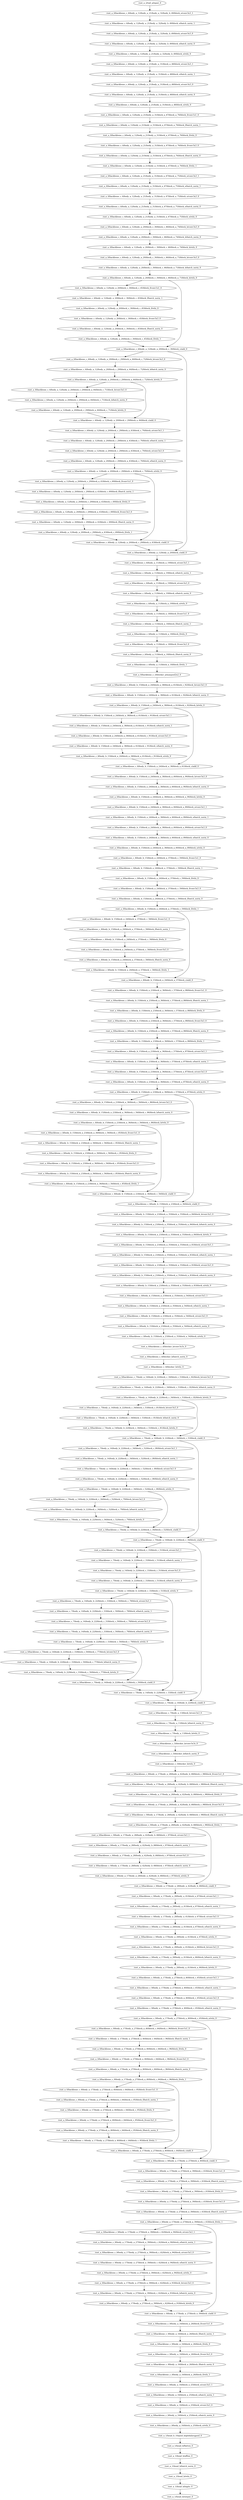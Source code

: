 digraph root_a {
	"root_a_2/tail_a/input_0"
	"root_a_0/backbone_c_6/body_a_12/body_a_21/body_a_32/body_b_49/block_e/conv3x3_1"
	"root_a_0/backbone_c_6/body_a_12/body_a_21/body_a_32/body_b_49/block_e/batch_norm_1"
	"root_a_0/backbone_c_6/body_a_12/body_a_21/body_a_32/body_b_49/block_e/conv3x3_0"
	"root_a_0/backbone_c_6/body_a_12/body_a_21/body_a_32/body_b_49/block_e/batch_norm_0"
	"root_a_0/backbone_c_6/body_a_12/body_a_21/body_a_32/body_b_49/block_e/relu_0"
	"root_a_0/backbone_c_6/body_a_12/body_a_21/body_a_31/block_a_48/block_e/conv3x3_1"
	"root_a_0/backbone_c_6/body_a_12/body_a_21/body_a_31/block_a_48/block_e/batch_norm_1"
	"root_a_0/backbone_c_6/body_a_12/body_a_21/body_a_31/block_a_48/block_e/conv3x3_0"
	"root_a_0/backbone_c_6/body_a_12/body_a_21/body_a_31/block_a_48/block_e/batch_norm_0"
	"root_a_0/backbone_c_6/body_a_12/body_a_21/body_a_31/block_a_48/block_e/relu_0"
	"root_a_0/backbone_c_6/body_a_12/body_a_21/body_a_31/block_a_47/block_a_76/block_f/conv1x1_0"
	"root_a_0/backbone_c_6/body_a_12/body_a_21/body_a_31/block_a_47/block_a_76/block_f/batch_norm_1"
	"root_a_0/backbone_c_6/body_a_12/body_a_21/body_a_31/block_a_47/block_a_76/block_f/relu_0"
	"root_a_0/backbone_c_6/body_a_12/body_a_21/body_a_31/block_a_47/block_a_76/block_f/conv3x3_0"
	"root_a_0/backbone_c_6/body_a_12/body_a_21/body_a_31/block_a_47/block_a_76/block_f/batch_norm_0"
	"root_a_0/backbone_c_6/body_a_12/body_a_21/body_a_31/block_a_47/block_a_76/block_f/relu_1"
	"root_a_0/backbone_c_6/body_a_12/body_a_21/body_a_31/block_a_47/block_a_75/block_e/conv3x3_1"
	"root_a_0/backbone_c_6/body_a_12/body_a_21/body_a_31/block_a_47/block_a_75/block_e/batch_norm_1"
	"root_a_0/backbone_c_6/body_a_12/body_a_21/body_a_31/block_a_47/block_a_75/block_e/conv3x3_0"
	"root_a_0/backbone_c_6/body_a_12/body_a_21/body_a_31/block_a_47/block_a_75/block_e/batch_norm_0"
	"root_a_0/backbone_c_6/body_a_12/body_a_21/body_a_31/block_a_47/block_a_75/block_e/relu_0"
	"root_a_0/backbone_c_6/body_a_12/body_a_20/block_c_30/block_c_46/block_a_74/block_b/conv3x3_0"
	"root_a_0/backbone_c_6/body_a_12/body_a_20/block_c_30/block_c_46/block_a_74/block_b/batch_norm_0"
	"root_a_0/backbone_c_6/body_a_12/body_a_20/block_c_30/block_c_46/block_a_74/block_b/relu_0"
	"root_a_0/backbone_c_6/body_a_12/body_a_20/block_c_30/block_c_46/block_a_73/block_b/conv3x3_0"
	"root_a_0/backbone_c_6/body_a_12/body_a_20/block_c_30/block_c_46/block_a_73/block_b/batch_norm_0"
	"root_a_0/backbone_c_6/body_a_12/body_a_20/block_c_30/block_c_46/block_a_73/block_b/relu_0"
	"root_a_0/backbone_c_6/body_a_12/body_a_20/block_c_30/block_c_45/block_f/conv1x1_0"
	"root_a_0/backbone_c_6/body_a_12/body_a_20/block_c_30/block_c_45/block_f/batch_norm_1"
	"root_a_0/backbone_c_6/body_a_12/body_a_20/block_c_30/block_c_45/block_f/relu_0"
	"root_a_0/backbone_c_6/body_a_12/body_a_20/block_c_30/block_c_45/block_f/conv3x3_0"
	"root_a_0/backbone_c_6/body_a_12/body_a_20/block_c_30/block_c_45/block_f/batch_norm_0"
	"root_a_0/backbone_c_6/body_a_12/body_a_20/block_c_30/block_c_45/block_f/relu_1"
	"root_a_0/backbone_c_6/body_a_12/body_a_20/block_c_30/block_c/add_0"
	"root_a_0/backbone_c_6/body_a_12/body_a_20/block_c_29/block_a_44/block_c_72/block_b/conv3x3_0"
	"root_a_0/backbone_c_6/body_a_12/body_a_20/block_c_29/block_a_44/block_c_72/block_b/batch_norm_0"
	"root_a_0/backbone_c_6/body_a_12/body_a_20/block_c_29/block_a_44/block_c_72/block_b/relu_0"
	"root_a_0/backbone_c_6/body_a_12/body_a_20/block_c_29/block_a_44/block_c_71/block_b/conv3x3_0"
	"root_a_0/backbone_c_6/body_a_12/body_a_20/block_c_29/block_a_44/block_c_71/block_b/batch_norm_0"
	"root_a_0/backbone_c_6/body_a_12/body_a_20/block_c_29/block_a_44/block_c_71/block_b/relu_0"
	"root_a_0/backbone_c_6/body_a_12/body_a_20/block_c_29/block_a_44/block_c/add_0"
	"root_a_0/backbone_c_6/body_a_12/body_a_20/block_c_29/block_a_43/block_c_70/block_e/conv3x3_1"
	"root_a_0/backbone_c_6/body_a_12/body_a_20/block_c_29/block_a_43/block_c_70/block_e/batch_norm_1"
	"root_a_0/backbone_c_6/body_a_12/body_a_20/block_c_29/block_a_43/block_c_70/block_e/conv3x3_0"
	"root_a_0/backbone_c_6/body_a_12/body_a_20/block_c_29/block_a_43/block_c_70/block_e/batch_norm_0"
	"root_a_0/backbone_c_6/body_a_12/body_a_20/block_c_29/block_a_43/block_c_70/block_e/relu_0"
	"root_a_0/backbone_c_6/body_a_12/body_a_20/block_c_29/block_a_43/block_c_69/block_f/conv1x1_0"
	"root_a_0/backbone_c_6/body_a_12/body_a_20/block_c_29/block_a_43/block_c_69/block_f/batch_norm_1"
	"root_a_0/backbone_c_6/body_a_12/body_a_20/block_c_29/block_a_43/block_c_69/block_f/relu_0"
	"root_a_0/backbone_c_6/body_a_12/body_a_20/block_c_29/block_a_43/block_c_69/block_f/conv3x3_0"
	"root_a_0/backbone_c_6/body_a_12/body_a_20/block_c_29/block_a_43/block_c_69/block_f/batch_norm_0"
	"root_a_0/backbone_c_6/body_a_12/body_a_20/block_c_29/block_a_43/block_c_69/block_f/relu_1"
	"root_a_0/backbone_c_6/body_a_12/body_a_20/block_c_29/block_a_43/block_c/add_0"
	"root_a_0/backbone_c_6/body_a_12/body_a_20/block_c/add_0"
	"root_a_0/backbone_c_6/body_a_11/block_a_19/block_e/conv3x3_1"
	"root_a_0/backbone_c_6/body_a_11/block_a_19/block_e/batch_norm_1"
	"root_a_0/backbone_c_6/body_a_11/block_a_19/block_e/conv3x3_0"
	"root_a_0/backbone_c_6/body_a_11/block_a_19/block_e/batch_norm_0"
	"root_a_0/backbone_c_6/body_a_11/block_a_19/block_e/relu_0"
	"root_a_0/backbone_c_6/body_a_11/block_a_18/block_f/conv1x1_0"
	"root_a_0/backbone_c_6/body_a_11/block_a_18/block_f/batch_norm_1"
	"root_a_0/backbone_c_6/body_a_11/block_a_18/block_f/relu_0"
	"root_a_0/backbone_c_6/body_a_11/block_a_18/block_f/conv3x3_0"
	"root_a_0/backbone_c_6/body_a_11/block_a_18/block_f/batch_norm_0"
	"root_a_0/backbone_c_6/body_a_11/block_a_18/block_f/relu_1"
	"root_a_0/backbone_c_3/blocksr_a/maxpool2x2_0"
	"root_a_0/backbone_c_8/body_b_15/block_a_24/block_a_38/block_a_61/block_c_92/block_b/conv3x3_0"
	"root_a_0/backbone_c_8/body_b_15/block_a_24/block_a_38/block_a_61/block_c_92/block_b/batch_norm_0"
	"root_a_0/backbone_c_8/body_b_15/block_a_24/block_a_38/block_a_61/block_c_92/block_b/relu_0"
	"root_a_0/backbone_c_8/body_b_15/block_a_24/block_a_38/block_a_61/block_c_91/block_e/conv3x3_1"
	"root_a_0/backbone_c_8/body_b_15/block_a_24/block_a_38/block_a_61/block_c_91/block_e/batch_norm_1"
	"root_a_0/backbone_c_8/body_b_15/block_a_24/block_a_38/block_a_61/block_c_91/block_e/conv3x3_0"
	"root_a_0/backbone_c_8/body_b_15/block_a_24/block_a_38/block_a_61/block_c_91/block_e/batch_norm_0"
	"root_a_0/backbone_c_8/body_b_15/block_a_24/block_a_38/block_a_61/block_c_91/block_e/relu_0"
	"root_a_0/backbone_c_8/body_b_15/block_a_24/block_a_38/block_a_61/block_c/add_0"
	"root_a_0/backbone_c_8/body_b_15/block_a_24/block_a_38/block_a_60/block_a_90/block_b/conv3x3_0"
	"root_a_0/backbone_c_8/body_b_15/block_a_24/block_a_38/block_a_60/block_a_90/block_b/batch_norm_0"
	"root_a_0/backbone_c_8/body_b_15/block_a_24/block_a_38/block_a_60/block_a_90/block_b/relu_0"
	"root_a_0/backbone_c_8/body_b_15/block_a_24/block_a_38/block_a_60/block_a_89/block_e/conv3x3_1"
	"root_a_0/backbone_c_8/body_b_15/block_a_24/block_a_38/block_a_60/block_a_89/block_e/batch_norm_1"
	"root_a_0/backbone_c_8/body_b_15/block_a_24/block_a_38/block_a_60/block_a_89/block_e/conv3x3_0"
	"root_a_0/backbone_c_8/body_b_15/block_a_24/block_a_38/block_a_60/block_a_89/block_e/batch_norm_0"
	"root_a_0/backbone_c_8/body_b_15/block_a_24/block_a_38/block_a_60/block_a_89/block_e/relu_0"
	"root_a_0/backbone_c_8/body_b_15/block_a_24/block_a_37/block_c_59/block_f/conv1x1_0"
	"root_a_0/backbone_c_8/body_b_15/block_a_24/block_a_37/block_c_59/block_f/batch_norm_1"
	"root_a_0/backbone_c_8/body_b_15/block_a_24/block_a_37/block_c_59/block_f/relu_0"
	"root_a_0/backbone_c_8/body_b_15/block_a_24/block_a_37/block_c_59/block_f/conv3x3_0"
	"root_a_0/backbone_c_8/body_b_15/block_a_24/block_a_37/block_c_59/block_f/batch_norm_0"
	"root_a_0/backbone_c_8/body_b_15/block_a_24/block_a_37/block_c_59/block_f/relu_1"
	"root_a_0/backbone_c_8/body_b_15/block_a_24/block_a_37/block_c_58/block_f/conv1x1_0"
	"root_a_0/backbone_c_8/body_b_15/block_a_24/block_a_37/block_c_58/block_f/batch_norm_1"
	"root_a_0/backbone_c_8/body_b_15/block_a_24/block_a_37/block_c_58/block_f/relu_0"
	"root_a_0/backbone_c_8/body_b_15/block_a_24/block_a_37/block_c_58/block_f/conv3x3_0"
	"root_a_0/backbone_c_8/body_b_15/block_a_24/block_a_37/block_c_58/block_f/batch_norm_0"
	"root_a_0/backbone_c_8/body_b_15/block_a_24/block_a_37/block_c_58/block_f/relu_1"
	"root_a_0/backbone_c_8/body_b_15/block_a_24/block_a_37/block_c/add_0"
	"root_a_0/backbone_c_8/body_b_15/block_a_23/block_a_36/block_c_57/block_a_88/block_f/conv1x1_0"
	"root_a_0/backbone_c_8/body_b_15/block_a_23/block_a_36/block_c_57/block_a_88/block_f/batch_norm_1"
	"root_a_0/backbone_c_8/body_b_15/block_a_23/block_a_36/block_c_57/block_a_88/block_f/relu_0"
	"root_a_0/backbone_c_8/body_b_15/block_a_23/block_a_36/block_c_57/block_a_88/block_f/conv3x3_0"
	"root_a_0/backbone_c_8/body_b_15/block_a_23/block_a_36/block_c_57/block_a_88/block_f/batch_norm_0"
	"root_a_0/backbone_c_8/body_b_15/block_a_23/block_a_36/block_c_57/block_a_88/block_f/relu_1"
	"root_a_0/backbone_c_8/body_b_15/block_a_23/block_a_36/block_c_57/block_a_87/block_e/conv3x3_1"
	"root_a_0/backbone_c_8/body_b_15/block_a_23/block_a_36/block_c_57/block_a_87/block_e/batch_norm_1"
	"root_a_0/backbone_c_8/body_b_15/block_a_23/block_a_36/block_c_57/block_a_87/block_e/conv3x3_0"
	"root_a_0/backbone_c_8/body_b_15/block_a_23/block_a_36/block_c_57/block_a_87/block_e/batch_norm_0"
	"root_a_0/backbone_c_8/body_b_15/block_a_23/block_a_36/block_c_57/block_a_87/block_e/relu_0"
	"root_a_0/backbone_c_8/body_b_15/block_a_23/block_a_36/block_c_56/block_c_86/block_b/conv3x3_0"
	"root_a_0/backbone_c_8/body_b_15/block_a_23/block_a_36/block_c_56/block_c_86/block_b/batch_norm_0"
	"root_a_0/backbone_c_8/body_b_15/block_a_23/block_a_36/block_c_56/block_c_86/block_b/relu_0"
	"root_a_0/backbone_c_8/body_b_15/block_a_23/block_a_36/block_c_56/block_c_85/block_f/conv1x1_0"
	"root_a_0/backbone_c_8/body_b_15/block_a_23/block_a_36/block_c_56/block_c_85/block_f/batch_norm_1"
	"root_a_0/backbone_c_8/body_b_15/block_a_23/block_a_36/block_c_56/block_c_85/block_f/relu_0"
	"root_a_0/backbone_c_8/body_b_15/block_a_23/block_a_36/block_c_56/block_c_85/block_f/conv3x3_0"
	"root_a_0/backbone_c_8/body_b_15/block_a_23/block_a_36/block_c_56/block_c_85/block_f/batch_norm_0"
	"root_a_0/backbone_c_8/body_b_15/block_a_23/block_a_36/block_c_56/block_c_85/block_f/relu_1"
	"root_a_0/backbone_c_8/body_b_15/block_a_23/block_a_36/block_c_56/block_c/add_0"
	"root_a_0/backbone_c_8/body_b_15/block_a_23/block_a_36/block_c/add_0"
	"root_a_0/backbone_c_8/body_b_15/block_a_23/block_a_35/block_a_55/block_a_84/block_b/conv3x3_0"
	"root_a_0/backbone_c_8/body_b_15/block_a_23/block_a_35/block_a_55/block_a_84/block_b/batch_norm_0"
	"root_a_0/backbone_c_8/body_b_15/block_a_23/block_a_35/block_a_55/block_a_84/block_b/relu_0"
	"root_a_0/backbone_c_8/body_b_15/block_a_23/block_a_35/block_a_55/block_a_83/block_e/conv3x3_1"
	"root_a_0/backbone_c_8/body_b_15/block_a_23/block_a_35/block_a_55/block_a_83/block_e/batch_norm_1"
	"root_a_0/backbone_c_8/body_b_15/block_a_23/block_a_35/block_a_55/block_a_83/block_e/conv3x3_0"
	"root_a_0/backbone_c_8/body_b_15/block_a_23/block_a_35/block_a_55/block_a_83/block_e/batch_norm_0"
	"root_a_0/backbone_c_8/body_b_15/block_a_23/block_a_35/block_a_55/block_a_83/block_e/relu_0"
	"root_a_0/backbone_c_8/body_b_15/block_a_23/block_a_35/block_a_54/block_e/conv3x3_1"
	"root_a_0/backbone_c_8/body_b_15/block_a_23/block_a_35/block_a_54/block_e/batch_norm_1"
	"root_a_0/backbone_c_8/body_b_15/block_a_23/block_a_35/block_a_54/block_e/conv3x3_0"
	"root_a_0/backbone_c_8/body_b_15/block_a_23/block_a_35/block_a_54/block_e/batch_norm_0"
	"root_a_0/backbone_c_8/body_b_15/block_a_23/block_a_35/block_a_54/block_e/relu_0"
	"root_a_0/backbone_c_4/blocksr_b/conv3x3s_0"
	"root_a_0/backbone_c_4/blocksr_b/batch_norm_0"
	"root_a_0/backbone_c_4/blocksr_b/relu_0"
	"root_a_0/backbone_c_7/body_a_14/body_b_22/block_c_34/block_c_53/block_c_82/block_b/conv3x3_0"
	"root_a_0/backbone_c_7/body_a_14/body_b_22/block_c_34/block_c_53/block_c_82/block_b/batch_norm_0"
	"root_a_0/backbone_c_7/body_a_14/body_b_22/block_c_34/block_c_53/block_c_82/block_b/relu_0"
	"root_a_0/backbone_c_7/body_a_14/body_b_22/block_c_34/block_c_53/block_c_81/block_b/conv3x3_0"
	"root_a_0/backbone_c_7/body_a_14/body_b_22/block_c_34/block_c_53/block_c_81/block_b/batch_norm_0"
	"root_a_0/backbone_c_7/body_a_14/body_b_22/block_c_34/block_c_53/block_c_81/block_b/relu_0"
	"root_a_0/backbone_c_7/body_a_14/body_b_22/block_c_34/block_c_53/block_c/add_0"
	"root_a_0/backbone_c_7/body_a_14/body_b_22/block_c_34/block_c_52/block_c_80/block_e/conv3x3_1"
	"root_a_0/backbone_c_7/body_a_14/body_b_22/block_c_34/block_c_52/block_c_80/block_e/batch_norm_1"
	"root_a_0/backbone_c_7/body_a_14/body_b_22/block_c_34/block_c_52/block_c_80/block_e/conv3x3_0"
	"root_a_0/backbone_c_7/body_a_14/body_b_22/block_c_34/block_c_52/block_c_80/block_e/batch_norm_0"
	"root_a_0/backbone_c_7/body_a_14/body_b_22/block_c_34/block_c_52/block_c_80/block_e/relu_0"
	"root_a_0/backbone_c_7/body_a_14/body_b_22/block_c_34/block_c_52/block_c_79/block_b/conv3x3_0"
	"root_a_0/backbone_c_7/body_a_14/body_b_22/block_c_34/block_c_52/block_c_79/block_b/batch_norm_0"
	"root_a_0/backbone_c_7/body_a_14/body_b_22/block_c_34/block_c_52/block_c_79/block_b/relu_0"
	"root_a_0/backbone_c_7/body_a_14/body_b_22/block_c_34/block_c_52/block_c/add_0"
	"root_a_0/backbone_c_7/body_a_14/body_b_22/block_c_34/block_c/add_0"
	"root_a_0/backbone_c_7/body_a_14/body_b_22/block_c_33/block_c_51/block_e/conv3x3_1"
	"root_a_0/backbone_c_7/body_a_14/body_b_22/block_c_33/block_c_51/block_e/batch_norm_1"
	"root_a_0/backbone_c_7/body_a_14/body_b_22/block_c_33/block_c_51/block_e/conv3x3_0"
	"root_a_0/backbone_c_7/body_a_14/body_b_22/block_c_33/block_c_51/block_e/batch_norm_0"
	"root_a_0/backbone_c_7/body_a_14/body_b_22/block_c_33/block_c_51/block_e/relu_0"
	"root_a_0/backbone_c_7/body_a_14/body_b_22/block_c_33/block_c_50/block_c_78/block_e/conv3x3_1"
	"root_a_0/backbone_c_7/body_a_14/body_b_22/block_c_33/block_c_50/block_c_78/block_e/batch_norm_1"
	"root_a_0/backbone_c_7/body_a_14/body_b_22/block_c_33/block_c_50/block_c_78/block_e/conv3x3_0"
	"root_a_0/backbone_c_7/body_a_14/body_b_22/block_c_33/block_c_50/block_c_78/block_e/batch_norm_0"
	"root_a_0/backbone_c_7/body_a_14/body_b_22/block_c_33/block_c_50/block_c_78/block_e/relu_0"
	"root_a_0/backbone_c_7/body_a_14/body_b_22/block_c_33/block_c_50/block_c_77/block_b/conv3x3_0"
	"root_a_0/backbone_c_7/body_a_14/body_b_22/block_c_33/block_c_50/block_c_77/block_b/batch_norm_0"
	"root_a_0/backbone_c_7/body_a_14/body_b_22/block_c_33/block_c_50/block_c_77/block_b/relu_0"
	"root_a_0/backbone_c_7/body_a_14/body_b_22/block_c_33/block_c_50/block_c/add_0"
	"root_a_0/backbone_c_7/body_a_14/body_b_22/block_c_33/block_c/add_0"
	"root_a_0/backbone_c_7/body_a_14/body_b_22/block_c/add_0"
	"root_a_0/backbone_c_7/body_a_13/block_b/conv3x3_0"
	"root_a_0/backbone_c_7/body_a_13/block_b/batch_norm_0"
	"root_a_0/backbone_c_7/body_a_13/block_b/relu_0"
	"root_a_0/backbone_c_5/blocksr_b/conv3x3s_0"
	"root_a_0/backbone_c_5/blocksr_b/batch_norm_0"
	"root_a_0/backbone_c_5/blocksr_b/relu_0"
	"root_a_0/backbone_c_9/body_a_17/body_a_28/body_a_42/body_b_68/block_c_98/block_f/conv1x1_0"
	"root_a_0/backbone_c_9/body_a_17/body_a_28/body_a_42/body_b_68/block_c_98/block_f/batch_norm_1"
	"root_a_0/backbone_c_9/body_a_17/body_a_28/body_a_42/body_b_68/block_c_98/block_f/relu_0"
	"root_a_0/backbone_c_9/body_a_17/body_a_28/body_a_42/body_b_68/block_c_98/block_f/conv3x3_0"
	"root_a_0/backbone_c_9/body_a_17/body_a_28/body_a_42/body_b_68/block_c_98/block_f/batch_norm_0"
	"root_a_0/backbone_c_9/body_a_17/body_a_28/body_a_42/body_b_68/block_c_98/block_f/relu_1"
	"root_a_0/backbone_c_9/body_a_17/body_a_28/body_a_42/body_b_68/block_c_97/block_e/conv3x3_1"
	"root_a_0/backbone_c_9/body_a_17/body_a_28/body_a_42/body_b_68/block_c_97/block_e/batch_norm_1"
	"root_a_0/backbone_c_9/body_a_17/body_a_28/body_a_42/body_b_68/block_c_97/block_e/conv3x3_0"
	"root_a_0/backbone_c_9/body_a_17/body_a_28/body_a_42/body_b_68/block_c_97/block_e/batch_norm_0"
	"root_a_0/backbone_c_9/body_a_17/body_a_28/body_a_42/body_b_68/block_c_97/block_e/relu_0"
	"root_a_0/backbone_c_9/body_a_17/body_a_28/body_a_42/body_b_68/block_c/add_0"
	"root_a_0/backbone_c_9/body_a_17/body_a_28/body_a_41/block_a_67/block_e/conv3x3_1"
	"root_a_0/backbone_c_9/body_a_17/body_a_28/body_a_41/block_a_67/block_e/batch_norm_1"
	"root_a_0/backbone_c_9/body_a_17/body_a_28/body_a_41/block_a_67/block_e/conv3x3_0"
	"root_a_0/backbone_c_9/body_a_17/body_a_28/body_a_41/block_a_67/block_e/batch_norm_0"
	"root_a_0/backbone_c_9/body_a_17/body_a_28/body_a_41/block_a_67/block_e/relu_0"
	"root_a_0/backbone_c_9/body_a_17/body_a_28/body_a_41/block_a_66/block_b/conv3x3_0"
	"root_a_0/backbone_c_9/body_a_17/body_a_28/body_a_41/block_a_66/block_b/batch_norm_0"
	"root_a_0/backbone_c_9/body_a_17/body_a_28/body_a_41/block_a_66/block_b/relu_0"
	"root_a_0/backbone_c_9/body_a_17/body_a_27/block_a_40/block_c_65/block_e/conv3x3_1"
	"root_a_0/backbone_c_9/body_a_17/body_a_27/block_a_40/block_c_65/block_e/batch_norm_1"
	"root_a_0/backbone_c_9/body_a_17/body_a_27/block_a_40/block_c_65/block_e/conv3x3_0"
	"root_a_0/backbone_c_9/body_a_17/body_a_27/block_a_40/block_c_65/block_e/batch_norm_0"
	"root_a_0/backbone_c_9/body_a_17/body_a_27/block_a_40/block_c_65/block_e/relu_0"
	"root_a_0/backbone_c_9/body_a_17/body_a_27/block_a_40/block_c_64/block_c_96/block_f/conv1x1_0"
	"root_a_0/backbone_c_9/body_a_17/body_a_27/block_a_40/block_c_64/block_c_96/block_f/batch_norm_1"
	"root_a_0/backbone_c_9/body_a_17/body_a_27/block_a_40/block_c_64/block_c_96/block_f/relu_0"
	"root_a_0/backbone_c_9/body_a_17/body_a_27/block_a_40/block_c_64/block_c_96/block_f/conv3x3_0"
	"root_a_0/backbone_c_9/body_a_17/body_a_27/block_a_40/block_c_64/block_c_96/block_f/batch_norm_0"
	"root_a_0/backbone_c_9/body_a_17/body_a_27/block_a_40/block_c_64/block_c_96/block_f/relu_1"
	"root_a_0/backbone_c_9/body_a_17/body_a_27/block_a_40/block_c_64/block_c_95/block_f/conv1x1_0"
	"root_a_0/backbone_c_9/body_a_17/body_a_27/block_a_40/block_c_64/block_c_95/block_f/batch_norm_1"
	"root_a_0/backbone_c_9/body_a_17/body_a_27/block_a_40/block_c_64/block_c_95/block_f/relu_0"
	"root_a_0/backbone_c_9/body_a_17/body_a_27/block_a_40/block_c_64/block_c_95/block_f/conv3x3_0"
	"root_a_0/backbone_c_9/body_a_17/body_a_27/block_a_40/block_c_64/block_c_95/block_f/batch_norm_0"
	"root_a_0/backbone_c_9/body_a_17/body_a_27/block_a_40/block_c_64/block_c_95/block_f/relu_1"
	"root_a_0/backbone_c_9/body_a_17/body_a_27/block_a_40/block_c_64/block_c/add_0"
	"root_a_0/backbone_c_9/body_a_17/body_a_27/block_a_40/block_c/add_0"
	"root_a_0/backbone_c_9/body_a_17/body_a_27/block_a_39/block_c_63/block_f/conv1x1_0"
	"root_a_0/backbone_c_9/body_a_17/body_a_27/block_a_39/block_c_63/block_f/batch_norm_1"
	"root_a_0/backbone_c_9/body_a_17/body_a_27/block_a_39/block_c_63/block_f/relu_0"
	"root_a_0/backbone_c_9/body_a_17/body_a_27/block_a_39/block_c_63/block_f/conv3x3_0"
	"root_a_0/backbone_c_9/body_a_17/body_a_27/block_a_39/block_c_63/block_f/batch_norm_0"
	"root_a_0/backbone_c_9/body_a_17/body_a_27/block_a_39/block_c_63/block_f/relu_1"
	"root_a_0/backbone_c_9/body_a_17/body_a_27/block_a_39/block_c_62/block_a_94/block_e/conv3x3_1"
	"root_a_0/backbone_c_9/body_a_17/body_a_27/block_a_39/block_c_62/block_a_94/block_e/batch_norm_1"
	"root_a_0/backbone_c_9/body_a_17/body_a_27/block_a_39/block_c_62/block_a_94/block_e/conv3x3_0"
	"root_a_0/backbone_c_9/body_a_17/body_a_27/block_a_39/block_c_62/block_a_94/block_e/batch_norm_0"
	"root_a_0/backbone_c_9/body_a_17/body_a_27/block_a_39/block_c_62/block_a_94/block_e/relu_0"
	"root_a_0/backbone_c_9/body_a_17/body_a_27/block_a_39/block_c_62/block_a_93/block_b/conv3x3_0"
	"root_a_0/backbone_c_9/body_a_17/body_a_27/block_a_39/block_c_62/block_a_93/block_b/batch_norm_0"
	"root_a_0/backbone_c_9/body_a_17/body_a_27/block_a_39/block_c_62/block_a_93/block_b/relu_0"
	"root_a_0/backbone_c_9/body_a_17/body_a_27/block_a_39/block_c/add_0"
	"root_a_0/backbone_c_9/body_a_16/block_a_26/block_f/conv1x1_0"
	"root_a_0/backbone_c_9/body_a_16/block_a_26/block_f/batch_norm_1"
	"root_a_0/backbone_c_9/body_a_16/block_a_26/block_f/relu_0"
	"root_a_0/backbone_c_9/body_a_16/block_a_26/block_f/conv3x3_0"
	"root_a_0/backbone_c_9/body_a_16/block_a_26/block_f/batch_norm_0"
	"root_a_0/backbone_c_9/body_a_16/block_a_26/block_f/relu_1"
	"root_a_0/backbone_c_9/body_a_16/block_a_25/block_e/conv3x3_1"
	"root_a_0/backbone_c_9/body_a_16/block_a_25/block_e/batch_norm_1"
	"root_a_0/backbone_c_9/body_a_16/block_a_25/block_e/conv3x3_0"
	"root_a_0/backbone_c_9/body_a_16/block_a_25/block_e/batch_norm_0"
	"root_a_0/backbone_c_9/body_a_16/block_a_25/block_e/relu_0"
	"root_a_1/head_b_10/pool_b/globalavgpool_0"
	"root_a_1/head_b/flatten_0"
	"root_a_1/head_b/affine_0"
	"root_a_1/head_b/batch_norm_0"
	"root_a_1/head_b/relu_0"
	"root_a_1/head_b/logits_0"
	"root_a_1/head_b/output_0"

	"root_a_2/tail_a/input_0" -> "root_a_0/backbone_c_6/body_a_12/body_a_21/body_a_32/body_b_49/block_e/conv3x3_1"
	"root_a_0/backbone_c_6/body_a_12/body_a_21/body_a_32/body_b_49/block_e/conv3x3_1" -> "root_a_0/backbone_c_6/body_a_12/body_a_21/body_a_32/body_b_49/block_e/batch_norm_1"
	"root_a_0/backbone_c_6/body_a_12/body_a_21/body_a_32/body_b_49/block_e/batch_norm_1" -> "root_a_0/backbone_c_6/body_a_12/body_a_21/body_a_32/body_b_49/block_e/conv3x3_0"
	"root_a_0/backbone_c_6/body_a_12/body_a_21/body_a_32/body_b_49/block_e/conv3x3_0" -> "root_a_0/backbone_c_6/body_a_12/body_a_21/body_a_32/body_b_49/block_e/batch_norm_0"
	"root_a_0/backbone_c_6/body_a_12/body_a_21/body_a_32/body_b_49/block_e/batch_norm_0" -> "root_a_0/backbone_c_6/body_a_12/body_a_21/body_a_32/body_b_49/block_e/relu_0"
	"root_a_0/backbone_c_6/body_a_12/body_a_21/body_a_32/body_b_49/block_e/relu_0" -> "root_a_0/backbone_c_6/body_a_12/body_a_21/body_a_31/block_a_48/block_e/conv3x3_1"
	"root_a_0/backbone_c_6/body_a_12/body_a_21/body_a_31/block_a_48/block_e/conv3x3_1" -> "root_a_0/backbone_c_6/body_a_12/body_a_21/body_a_31/block_a_48/block_e/batch_norm_1"
	"root_a_0/backbone_c_6/body_a_12/body_a_21/body_a_31/block_a_48/block_e/batch_norm_1" -> "root_a_0/backbone_c_6/body_a_12/body_a_21/body_a_31/block_a_48/block_e/conv3x3_0"
	"root_a_0/backbone_c_6/body_a_12/body_a_21/body_a_31/block_a_48/block_e/conv3x3_0" -> "root_a_0/backbone_c_6/body_a_12/body_a_21/body_a_31/block_a_48/block_e/batch_norm_0"
	"root_a_0/backbone_c_6/body_a_12/body_a_21/body_a_31/block_a_48/block_e/batch_norm_0" -> "root_a_0/backbone_c_6/body_a_12/body_a_21/body_a_31/block_a_48/block_e/relu_0"
	"root_a_0/backbone_c_6/body_a_12/body_a_21/body_a_31/block_a_48/block_e/relu_0" -> "root_a_0/backbone_c_6/body_a_12/body_a_21/body_a_31/block_a_47/block_a_76/block_f/conv1x1_0"
	"root_a_0/backbone_c_6/body_a_12/body_a_21/body_a_31/block_a_47/block_a_76/block_f/conv1x1_0" -> "root_a_0/backbone_c_6/body_a_12/body_a_21/body_a_31/block_a_47/block_a_76/block_f/batch_norm_1"
	"root_a_0/backbone_c_6/body_a_12/body_a_21/body_a_31/block_a_47/block_a_76/block_f/batch_norm_1" -> "root_a_0/backbone_c_6/body_a_12/body_a_21/body_a_31/block_a_47/block_a_76/block_f/relu_0"
	"root_a_0/backbone_c_6/body_a_12/body_a_21/body_a_31/block_a_47/block_a_76/block_f/relu_0" -> "root_a_0/backbone_c_6/body_a_12/body_a_21/body_a_31/block_a_47/block_a_76/block_f/conv3x3_0"
	"root_a_0/backbone_c_6/body_a_12/body_a_21/body_a_31/block_a_47/block_a_76/block_f/conv3x3_0" -> "root_a_0/backbone_c_6/body_a_12/body_a_21/body_a_31/block_a_47/block_a_76/block_f/batch_norm_0"
	"root_a_0/backbone_c_6/body_a_12/body_a_21/body_a_31/block_a_47/block_a_76/block_f/batch_norm_0" -> "root_a_0/backbone_c_6/body_a_12/body_a_21/body_a_31/block_a_47/block_a_76/block_f/relu_1"
	"root_a_0/backbone_c_6/body_a_12/body_a_21/body_a_31/block_a_47/block_a_76/block_f/relu_1" -> "root_a_0/backbone_c_6/body_a_12/body_a_21/body_a_31/block_a_47/block_a_75/block_e/conv3x3_1"
	"root_a_0/backbone_c_6/body_a_12/body_a_21/body_a_31/block_a_47/block_a_75/block_e/conv3x3_1" -> "root_a_0/backbone_c_6/body_a_12/body_a_21/body_a_31/block_a_47/block_a_75/block_e/batch_norm_1"
	"root_a_0/backbone_c_6/body_a_12/body_a_21/body_a_31/block_a_47/block_a_75/block_e/batch_norm_1" -> "root_a_0/backbone_c_6/body_a_12/body_a_21/body_a_31/block_a_47/block_a_75/block_e/conv3x3_0"
	"root_a_0/backbone_c_6/body_a_12/body_a_21/body_a_31/block_a_47/block_a_75/block_e/conv3x3_0" -> "root_a_0/backbone_c_6/body_a_12/body_a_21/body_a_31/block_a_47/block_a_75/block_e/batch_norm_0"
	"root_a_0/backbone_c_6/body_a_12/body_a_21/body_a_31/block_a_47/block_a_75/block_e/batch_norm_0" -> "root_a_0/backbone_c_6/body_a_12/body_a_21/body_a_31/block_a_47/block_a_75/block_e/relu_0"
	"root_a_0/backbone_c_6/body_a_12/body_a_21/body_a_31/block_a_47/block_a_75/block_e/relu_0" -> "root_a_0/backbone_c_6/body_a_12/body_a_20/block_c_30/block_c_46/block_a_74/block_b/conv3x3_0"
	"root_a_0/backbone_c_6/body_a_12/body_a_20/block_c_30/block_c_46/block_a_74/block_b/conv3x3_0" -> "root_a_0/backbone_c_6/body_a_12/body_a_20/block_c_30/block_c_46/block_a_74/block_b/batch_norm_0"
	"root_a_0/backbone_c_6/body_a_12/body_a_20/block_c_30/block_c_46/block_a_74/block_b/batch_norm_0" -> "root_a_0/backbone_c_6/body_a_12/body_a_20/block_c_30/block_c_46/block_a_74/block_b/relu_0"
	"root_a_0/backbone_c_6/body_a_12/body_a_20/block_c_30/block_c_46/block_a_74/block_b/relu_0" -> "root_a_0/backbone_c_6/body_a_12/body_a_20/block_c_30/block_c_46/block_a_73/block_b/conv3x3_0"
	"root_a_0/backbone_c_6/body_a_12/body_a_20/block_c_30/block_c_46/block_a_73/block_b/conv3x3_0" -> "root_a_0/backbone_c_6/body_a_12/body_a_20/block_c_30/block_c_46/block_a_73/block_b/batch_norm_0"
	"root_a_0/backbone_c_6/body_a_12/body_a_20/block_c_30/block_c_46/block_a_73/block_b/batch_norm_0" -> "root_a_0/backbone_c_6/body_a_12/body_a_20/block_c_30/block_c_46/block_a_73/block_b/relu_0"
	"root_a_0/backbone_c_6/body_a_12/body_a_20/block_c_30/block_c_46/block_a_73/block_b/relu_0" -> "root_a_0/backbone_c_6/body_a_12/body_a_20/block_c_30/block_c_45/block_f/conv1x1_0"
	"root_a_0/backbone_c_6/body_a_12/body_a_20/block_c_30/block_c_45/block_f/conv1x1_0" -> "root_a_0/backbone_c_6/body_a_12/body_a_20/block_c_30/block_c_45/block_f/batch_norm_1"
	"root_a_0/backbone_c_6/body_a_12/body_a_20/block_c_30/block_c_45/block_f/batch_norm_1" -> "root_a_0/backbone_c_6/body_a_12/body_a_20/block_c_30/block_c_45/block_f/relu_0"
	"root_a_0/backbone_c_6/body_a_12/body_a_20/block_c_30/block_c_45/block_f/relu_0" -> "root_a_0/backbone_c_6/body_a_12/body_a_20/block_c_30/block_c_45/block_f/conv3x3_0"
	"root_a_0/backbone_c_6/body_a_12/body_a_20/block_c_30/block_c_45/block_f/conv3x3_0" -> "root_a_0/backbone_c_6/body_a_12/body_a_20/block_c_30/block_c_45/block_f/batch_norm_0"
	"root_a_0/backbone_c_6/body_a_12/body_a_20/block_c_30/block_c_45/block_f/batch_norm_0" -> "root_a_0/backbone_c_6/body_a_12/body_a_20/block_c_30/block_c_45/block_f/relu_1"
	"root_a_0/backbone_c_6/body_a_12/body_a_20/block_c_30/block_c_46/block_a_73/block_b/relu_0" -> "root_a_0/backbone_c_6/body_a_12/body_a_20/block_c_30/block_c/add_0"
	"root_a_0/backbone_c_6/body_a_12/body_a_20/block_c_30/block_c_45/block_f/relu_1" -> "root_a_0/backbone_c_6/body_a_12/body_a_20/block_c_30/block_c/add_0"
	"root_a_0/backbone_c_6/body_a_12/body_a_20/block_c_30/block_c/add_0" -> "root_a_0/backbone_c_6/body_a_12/body_a_20/block_c_29/block_a_44/block_c_72/block_b/conv3x3_0"
	"root_a_0/backbone_c_6/body_a_12/body_a_20/block_c_29/block_a_44/block_c_72/block_b/conv3x3_0" -> "root_a_0/backbone_c_6/body_a_12/body_a_20/block_c_29/block_a_44/block_c_72/block_b/batch_norm_0"
	"root_a_0/backbone_c_6/body_a_12/body_a_20/block_c_29/block_a_44/block_c_72/block_b/batch_norm_0" -> "root_a_0/backbone_c_6/body_a_12/body_a_20/block_c_29/block_a_44/block_c_72/block_b/relu_0"
	"root_a_0/backbone_c_6/body_a_12/body_a_20/block_c_29/block_a_44/block_c_72/block_b/relu_0" -> "root_a_0/backbone_c_6/body_a_12/body_a_20/block_c_29/block_a_44/block_c_71/block_b/conv3x3_0"
	"root_a_0/backbone_c_6/body_a_12/body_a_20/block_c_29/block_a_44/block_c_71/block_b/conv3x3_0" -> "root_a_0/backbone_c_6/body_a_12/body_a_20/block_c_29/block_a_44/block_c_71/block_b/batch_norm_0"
	"root_a_0/backbone_c_6/body_a_12/body_a_20/block_c_29/block_a_44/block_c_71/block_b/batch_norm_0" -> "root_a_0/backbone_c_6/body_a_12/body_a_20/block_c_29/block_a_44/block_c_71/block_b/relu_0"
	"root_a_0/backbone_c_6/body_a_12/body_a_20/block_c_29/block_a_44/block_c_71/block_b/relu_0" -> "root_a_0/backbone_c_6/body_a_12/body_a_20/block_c_29/block_a_44/block_c/add_0"
	"root_a_0/backbone_c_6/body_a_12/body_a_20/block_c_29/block_a_44/block_c_72/block_b/relu_0" -> "root_a_0/backbone_c_6/body_a_12/body_a_20/block_c_29/block_a_44/block_c/add_0"
	"root_a_0/backbone_c_6/body_a_12/body_a_20/block_c_29/block_a_44/block_c/add_0" -> "root_a_0/backbone_c_6/body_a_12/body_a_20/block_c_29/block_a_43/block_c_70/block_e/conv3x3_1"
	"root_a_0/backbone_c_6/body_a_12/body_a_20/block_c_29/block_a_43/block_c_70/block_e/conv3x3_1" -> "root_a_0/backbone_c_6/body_a_12/body_a_20/block_c_29/block_a_43/block_c_70/block_e/batch_norm_1"
	"root_a_0/backbone_c_6/body_a_12/body_a_20/block_c_29/block_a_43/block_c_70/block_e/batch_norm_1" -> "root_a_0/backbone_c_6/body_a_12/body_a_20/block_c_29/block_a_43/block_c_70/block_e/conv3x3_0"
	"root_a_0/backbone_c_6/body_a_12/body_a_20/block_c_29/block_a_43/block_c_70/block_e/conv3x3_0" -> "root_a_0/backbone_c_6/body_a_12/body_a_20/block_c_29/block_a_43/block_c_70/block_e/batch_norm_0"
	"root_a_0/backbone_c_6/body_a_12/body_a_20/block_c_29/block_a_43/block_c_70/block_e/batch_norm_0" -> "root_a_0/backbone_c_6/body_a_12/body_a_20/block_c_29/block_a_43/block_c_70/block_e/relu_0"
	"root_a_0/backbone_c_6/body_a_12/body_a_20/block_c_29/block_a_43/block_c_70/block_e/relu_0" -> "root_a_0/backbone_c_6/body_a_12/body_a_20/block_c_29/block_a_43/block_c_69/block_f/conv1x1_0"
	"root_a_0/backbone_c_6/body_a_12/body_a_20/block_c_29/block_a_43/block_c_69/block_f/conv1x1_0" -> "root_a_0/backbone_c_6/body_a_12/body_a_20/block_c_29/block_a_43/block_c_69/block_f/batch_norm_1"
	"root_a_0/backbone_c_6/body_a_12/body_a_20/block_c_29/block_a_43/block_c_69/block_f/batch_norm_1" -> "root_a_0/backbone_c_6/body_a_12/body_a_20/block_c_29/block_a_43/block_c_69/block_f/relu_0"
	"root_a_0/backbone_c_6/body_a_12/body_a_20/block_c_29/block_a_43/block_c_69/block_f/relu_0" -> "root_a_0/backbone_c_6/body_a_12/body_a_20/block_c_29/block_a_43/block_c_69/block_f/conv3x3_0"
	"root_a_0/backbone_c_6/body_a_12/body_a_20/block_c_29/block_a_43/block_c_69/block_f/conv3x3_0" -> "root_a_0/backbone_c_6/body_a_12/body_a_20/block_c_29/block_a_43/block_c_69/block_f/batch_norm_0"
	"root_a_0/backbone_c_6/body_a_12/body_a_20/block_c_29/block_a_43/block_c_69/block_f/batch_norm_0" -> "root_a_0/backbone_c_6/body_a_12/body_a_20/block_c_29/block_a_43/block_c_69/block_f/relu_1"
	"root_a_0/backbone_c_6/body_a_12/body_a_20/block_c_29/block_a_43/block_c_69/block_f/relu_1" -> "root_a_0/backbone_c_6/body_a_12/body_a_20/block_c_29/block_a_43/block_c/add_0"
	"root_a_0/backbone_c_6/body_a_12/body_a_20/block_c_29/block_a_43/block_c_70/block_e/relu_0" -> "root_a_0/backbone_c_6/body_a_12/body_a_20/block_c_29/block_a_43/block_c/add_0"
	"root_a_0/backbone_c_6/body_a_12/body_a_20/block_c_30/block_c/add_0" -> "root_a_0/backbone_c_6/body_a_12/body_a_20/block_c/add_0"
	"root_a_0/backbone_c_6/body_a_12/body_a_20/block_c_29/block_a_43/block_c/add_0" -> "root_a_0/backbone_c_6/body_a_12/body_a_20/block_c/add_0"
	"root_a_0/backbone_c_6/body_a_12/body_a_20/block_c/add_0" -> "root_a_0/backbone_c_6/body_a_11/block_a_19/block_e/conv3x3_1"
	"root_a_0/backbone_c_6/body_a_11/block_a_19/block_e/conv3x3_1" -> "root_a_0/backbone_c_6/body_a_11/block_a_19/block_e/batch_norm_1"
	"root_a_0/backbone_c_6/body_a_11/block_a_19/block_e/batch_norm_1" -> "root_a_0/backbone_c_6/body_a_11/block_a_19/block_e/conv3x3_0"
	"root_a_0/backbone_c_6/body_a_11/block_a_19/block_e/conv3x3_0" -> "root_a_0/backbone_c_6/body_a_11/block_a_19/block_e/batch_norm_0"
	"root_a_0/backbone_c_6/body_a_11/block_a_19/block_e/batch_norm_0" -> "root_a_0/backbone_c_6/body_a_11/block_a_19/block_e/relu_0"
	"root_a_0/backbone_c_6/body_a_11/block_a_19/block_e/relu_0" -> "root_a_0/backbone_c_6/body_a_11/block_a_18/block_f/conv1x1_0"
	"root_a_0/backbone_c_6/body_a_11/block_a_18/block_f/conv1x1_0" -> "root_a_0/backbone_c_6/body_a_11/block_a_18/block_f/batch_norm_1"
	"root_a_0/backbone_c_6/body_a_11/block_a_18/block_f/batch_norm_1" -> "root_a_0/backbone_c_6/body_a_11/block_a_18/block_f/relu_0"
	"root_a_0/backbone_c_6/body_a_11/block_a_18/block_f/relu_0" -> "root_a_0/backbone_c_6/body_a_11/block_a_18/block_f/conv3x3_0"
	"root_a_0/backbone_c_6/body_a_11/block_a_18/block_f/conv3x3_0" -> "root_a_0/backbone_c_6/body_a_11/block_a_18/block_f/batch_norm_0"
	"root_a_0/backbone_c_6/body_a_11/block_a_18/block_f/batch_norm_0" -> "root_a_0/backbone_c_6/body_a_11/block_a_18/block_f/relu_1"
	"root_a_0/backbone_c_6/body_a_11/block_a_18/block_f/relu_1" -> "root_a_0/backbone_c_3/blocksr_a/maxpool2x2_0"
	"root_a_0/backbone_c_3/blocksr_a/maxpool2x2_0" -> "root_a_0/backbone_c_8/body_b_15/block_a_24/block_a_38/block_a_61/block_c_92/block_b/conv3x3_0"
	"root_a_0/backbone_c_8/body_b_15/block_a_24/block_a_38/block_a_61/block_c_92/block_b/conv3x3_0" -> "root_a_0/backbone_c_8/body_b_15/block_a_24/block_a_38/block_a_61/block_c_92/block_b/batch_norm_0"
	"root_a_0/backbone_c_8/body_b_15/block_a_24/block_a_38/block_a_61/block_c_92/block_b/batch_norm_0" -> "root_a_0/backbone_c_8/body_b_15/block_a_24/block_a_38/block_a_61/block_c_92/block_b/relu_0"
	"root_a_0/backbone_c_8/body_b_15/block_a_24/block_a_38/block_a_61/block_c_92/block_b/relu_0" -> "root_a_0/backbone_c_8/body_b_15/block_a_24/block_a_38/block_a_61/block_c_91/block_e/conv3x3_1"
	"root_a_0/backbone_c_8/body_b_15/block_a_24/block_a_38/block_a_61/block_c_91/block_e/conv3x3_1" -> "root_a_0/backbone_c_8/body_b_15/block_a_24/block_a_38/block_a_61/block_c_91/block_e/batch_norm_1"
	"root_a_0/backbone_c_8/body_b_15/block_a_24/block_a_38/block_a_61/block_c_91/block_e/batch_norm_1" -> "root_a_0/backbone_c_8/body_b_15/block_a_24/block_a_38/block_a_61/block_c_91/block_e/conv3x3_0"
	"root_a_0/backbone_c_8/body_b_15/block_a_24/block_a_38/block_a_61/block_c_91/block_e/conv3x3_0" -> "root_a_0/backbone_c_8/body_b_15/block_a_24/block_a_38/block_a_61/block_c_91/block_e/batch_norm_0"
	"root_a_0/backbone_c_8/body_b_15/block_a_24/block_a_38/block_a_61/block_c_91/block_e/batch_norm_0" -> "root_a_0/backbone_c_8/body_b_15/block_a_24/block_a_38/block_a_61/block_c_91/block_e/relu_0"
	"root_a_0/backbone_c_8/body_b_15/block_a_24/block_a_38/block_a_61/block_c_91/block_e/relu_0" -> "root_a_0/backbone_c_8/body_b_15/block_a_24/block_a_38/block_a_61/block_c/add_0"
	"root_a_0/backbone_c_8/body_b_15/block_a_24/block_a_38/block_a_61/block_c_92/block_b/relu_0" -> "root_a_0/backbone_c_8/body_b_15/block_a_24/block_a_38/block_a_61/block_c/add_0"
	"root_a_0/backbone_c_8/body_b_15/block_a_24/block_a_38/block_a_61/block_c/add_0" -> "root_a_0/backbone_c_8/body_b_15/block_a_24/block_a_38/block_a_60/block_a_90/block_b/conv3x3_0"
	"root_a_0/backbone_c_8/body_b_15/block_a_24/block_a_38/block_a_60/block_a_90/block_b/conv3x3_0" -> "root_a_0/backbone_c_8/body_b_15/block_a_24/block_a_38/block_a_60/block_a_90/block_b/batch_norm_0"
	"root_a_0/backbone_c_8/body_b_15/block_a_24/block_a_38/block_a_60/block_a_90/block_b/batch_norm_0" -> "root_a_0/backbone_c_8/body_b_15/block_a_24/block_a_38/block_a_60/block_a_90/block_b/relu_0"
	"root_a_0/backbone_c_8/body_b_15/block_a_24/block_a_38/block_a_60/block_a_90/block_b/relu_0" -> "root_a_0/backbone_c_8/body_b_15/block_a_24/block_a_38/block_a_60/block_a_89/block_e/conv3x3_1"
	"root_a_0/backbone_c_8/body_b_15/block_a_24/block_a_38/block_a_60/block_a_89/block_e/conv3x3_1" -> "root_a_0/backbone_c_8/body_b_15/block_a_24/block_a_38/block_a_60/block_a_89/block_e/batch_norm_1"
	"root_a_0/backbone_c_8/body_b_15/block_a_24/block_a_38/block_a_60/block_a_89/block_e/batch_norm_1" -> "root_a_0/backbone_c_8/body_b_15/block_a_24/block_a_38/block_a_60/block_a_89/block_e/conv3x3_0"
	"root_a_0/backbone_c_8/body_b_15/block_a_24/block_a_38/block_a_60/block_a_89/block_e/conv3x3_0" -> "root_a_0/backbone_c_8/body_b_15/block_a_24/block_a_38/block_a_60/block_a_89/block_e/batch_norm_0"
	"root_a_0/backbone_c_8/body_b_15/block_a_24/block_a_38/block_a_60/block_a_89/block_e/batch_norm_0" -> "root_a_0/backbone_c_8/body_b_15/block_a_24/block_a_38/block_a_60/block_a_89/block_e/relu_0"
	"root_a_0/backbone_c_8/body_b_15/block_a_24/block_a_38/block_a_60/block_a_89/block_e/relu_0" -> "root_a_0/backbone_c_8/body_b_15/block_a_24/block_a_37/block_c_59/block_f/conv1x1_0"
	"root_a_0/backbone_c_8/body_b_15/block_a_24/block_a_37/block_c_59/block_f/conv1x1_0" -> "root_a_0/backbone_c_8/body_b_15/block_a_24/block_a_37/block_c_59/block_f/batch_norm_1"
	"root_a_0/backbone_c_8/body_b_15/block_a_24/block_a_37/block_c_59/block_f/batch_norm_1" -> "root_a_0/backbone_c_8/body_b_15/block_a_24/block_a_37/block_c_59/block_f/relu_0"
	"root_a_0/backbone_c_8/body_b_15/block_a_24/block_a_37/block_c_59/block_f/relu_0" -> "root_a_0/backbone_c_8/body_b_15/block_a_24/block_a_37/block_c_59/block_f/conv3x3_0"
	"root_a_0/backbone_c_8/body_b_15/block_a_24/block_a_37/block_c_59/block_f/conv3x3_0" -> "root_a_0/backbone_c_8/body_b_15/block_a_24/block_a_37/block_c_59/block_f/batch_norm_0"
	"root_a_0/backbone_c_8/body_b_15/block_a_24/block_a_37/block_c_59/block_f/batch_norm_0" -> "root_a_0/backbone_c_8/body_b_15/block_a_24/block_a_37/block_c_59/block_f/relu_1"
	"root_a_0/backbone_c_8/body_b_15/block_a_24/block_a_37/block_c_59/block_f/relu_1" -> "root_a_0/backbone_c_8/body_b_15/block_a_24/block_a_37/block_c_58/block_f/conv1x1_0"
	"root_a_0/backbone_c_8/body_b_15/block_a_24/block_a_37/block_c_58/block_f/conv1x1_0" -> "root_a_0/backbone_c_8/body_b_15/block_a_24/block_a_37/block_c_58/block_f/batch_norm_1"
	"root_a_0/backbone_c_8/body_b_15/block_a_24/block_a_37/block_c_58/block_f/batch_norm_1" -> "root_a_0/backbone_c_8/body_b_15/block_a_24/block_a_37/block_c_58/block_f/relu_0"
	"root_a_0/backbone_c_8/body_b_15/block_a_24/block_a_37/block_c_58/block_f/relu_0" -> "root_a_0/backbone_c_8/body_b_15/block_a_24/block_a_37/block_c_58/block_f/conv3x3_0"
	"root_a_0/backbone_c_8/body_b_15/block_a_24/block_a_37/block_c_58/block_f/conv3x3_0" -> "root_a_0/backbone_c_8/body_b_15/block_a_24/block_a_37/block_c_58/block_f/batch_norm_0"
	"root_a_0/backbone_c_8/body_b_15/block_a_24/block_a_37/block_c_58/block_f/batch_norm_0" -> "root_a_0/backbone_c_8/body_b_15/block_a_24/block_a_37/block_c_58/block_f/relu_1"
	"root_a_0/backbone_c_8/body_b_15/block_a_24/block_a_37/block_c_59/block_f/relu_1" -> "root_a_0/backbone_c_8/body_b_15/block_a_24/block_a_37/block_c/add_0"
	"root_a_0/backbone_c_8/body_b_15/block_a_24/block_a_37/block_c_58/block_f/relu_1" -> "root_a_0/backbone_c_8/body_b_15/block_a_24/block_a_37/block_c/add_0"
	"root_a_0/backbone_c_8/body_b_15/block_a_24/block_a_37/block_c/add_0" -> "root_a_0/backbone_c_8/body_b_15/block_a_23/block_a_36/block_c_57/block_a_88/block_f/conv1x1_0"
	"root_a_0/backbone_c_8/body_b_15/block_a_23/block_a_36/block_c_57/block_a_88/block_f/conv1x1_0" -> "root_a_0/backbone_c_8/body_b_15/block_a_23/block_a_36/block_c_57/block_a_88/block_f/batch_norm_1"
	"root_a_0/backbone_c_8/body_b_15/block_a_23/block_a_36/block_c_57/block_a_88/block_f/batch_norm_1" -> "root_a_0/backbone_c_8/body_b_15/block_a_23/block_a_36/block_c_57/block_a_88/block_f/relu_0"
	"root_a_0/backbone_c_8/body_b_15/block_a_23/block_a_36/block_c_57/block_a_88/block_f/relu_0" -> "root_a_0/backbone_c_8/body_b_15/block_a_23/block_a_36/block_c_57/block_a_88/block_f/conv3x3_0"
	"root_a_0/backbone_c_8/body_b_15/block_a_23/block_a_36/block_c_57/block_a_88/block_f/conv3x3_0" -> "root_a_0/backbone_c_8/body_b_15/block_a_23/block_a_36/block_c_57/block_a_88/block_f/batch_norm_0"
	"root_a_0/backbone_c_8/body_b_15/block_a_23/block_a_36/block_c_57/block_a_88/block_f/batch_norm_0" -> "root_a_0/backbone_c_8/body_b_15/block_a_23/block_a_36/block_c_57/block_a_88/block_f/relu_1"
	"root_a_0/backbone_c_8/body_b_15/block_a_23/block_a_36/block_c_57/block_a_88/block_f/relu_1" -> "root_a_0/backbone_c_8/body_b_15/block_a_23/block_a_36/block_c_57/block_a_87/block_e/conv3x3_1"
	"root_a_0/backbone_c_8/body_b_15/block_a_23/block_a_36/block_c_57/block_a_87/block_e/conv3x3_1" -> "root_a_0/backbone_c_8/body_b_15/block_a_23/block_a_36/block_c_57/block_a_87/block_e/batch_norm_1"
	"root_a_0/backbone_c_8/body_b_15/block_a_23/block_a_36/block_c_57/block_a_87/block_e/batch_norm_1" -> "root_a_0/backbone_c_8/body_b_15/block_a_23/block_a_36/block_c_57/block_a_87/block_e/conv3x3_0"
	"root_a_0/backbone_c_8/body_b_15/block_a_23/block_a_36/block_c_57/block_a_87/block_e/conv3x3_0" -> "root_a_0/backbone_c_8/body_b_15/block_a_23/block_a_36/block_c_57/block_a_87/block_e/batch_norm_0"
	"root_a_0/backbone_c_8/body_b_15/block_a_23/block_a_36/block_c_57/block_a_87/block_e/batch_norm_0" -> "root_a_0/backbone_c_8/body_b_15/block_a_23/block_a_36/block_c_57/block_a_87/block_e/relu_0"
	"root_a_0/backbone_c_8/body_b_15/block_a_23/block_a_36/block_c_57/block_a_87/block_e/relu_0" -> "root_a_0/backbone_c_8/body_b_15/block_a_23/block_a_36/block_c_56/block_c_86/block_b/conv3x3_0"
	"root_a_0/backbone_c_8/body_b_15/block_a_23/block_a_36/block_c_56/block_c_86/block_b/conv3x3_0" -> "root_a_0/backbone_c_8/body_b_15/block_a_23/block_a_36/block_c_56/block_c_86/block_b/batch_norm_0"
	"root_a_0/backbone_c_8/body_b_15/block_a_23/block_a_36/block_c_56/block_c_86/block_b/batch_norm_0" -> "root_a_0/backbone_c_8/body_b_15/block_a_23/block_a_36/block_c_56/block_c_86/block_b/relu_0"
	"root_a_0/backbone_c_8/body_b_15/block_a_23/block_a_36/block_c_56/block_c_86/block_b/relu_0" -> "root_a_0/backbone_c_8/body_b_15/block_a_23/block_a_36/block_c_56/block_c_85/block_f/conv1x1_0"
	"root_a_0/backbone_c_8/body_b_15/block_a_23/block_a_36/block_c_56/block_c_85/block_f/conv1x1_0" -> "root_a_0/backbone_c_8/body_b_15/block_a_23/block_a_36/block_c_56/block_c_85/block_f/batch_norm_1"
	"root_a_0/backbone_c_8/body_b_15/block_a_23/block_a_36/block_c_56/block_c_85/block_f/batch_norm_1" -> "root_a_0/backbone_c_8/body_b_15/block_a_23/block_a_36/block_c_56/block_c_85/block_f/relu_0"
	"root_a_0/backbone_c_8/body_b_15/block_a_23/block_a_36/block_c_56/block_c_85/block_f/relu_0" -> "root_a_0/backbone_c_8/body_b_15/block_a_23/block_a_36/block_c_56/block_c_85/block_f/conv3x3_0"
	"root_a_0/backbone_c_8/body_b_15/block_a_23/block_a_36/block_c_56/block_c_85/block_f/conv3x3_0" -> "root_a_0/backbone_c_8/body_b_15/block_a_23/block_a_36/block_c_56/block_c_85/block_f/batch_norm_0"
	"root_a_0/backbone_c_8/body_b_15/block_a_23/block_a_36/block_c_56/block_c_85/block_f/batch_norm_0" -> "root_a_0/backbone_c_8/body_b_15/block_a_23/block_a_36/block_c_56/block_c_85/block_f/relu_1"
	"root_a_0/backbone_c_8/body_b_15/block_a_23/block_a_36/block_c_56/block_c_86/block_b/relu_0" -> "root_a_0/backbone_c_8/body_b_15/block_a_23/block_a_36/block_c_56/block_c/add_0"
	"root_a_0/backbone_c_8/body_b_15/block_a_23/block_a_36/block_c_56/block_c_85/block_f/relu_1" -> "root_a_0/backbone_c_8/body_b_15/block_a_23/block_a_36/block_c_56/block_c/add_0"
	"root_a_0/backbone_c_8/body_b_15/block_a_23/block_a_36/block_c_56/block_c/add_0" -> "root_a_0/backbone_c_8/body_b_15/block_a_23/block_a_36/block_c/add_0"
	"root_a_0/backbone_c_8/body_b_15/block_a_23/block_a_36/block_c_57/block_a_87/block_e/relu_0" -> "root_a_0/backbone_c_8/body_b_15/block_a_23/block_a_36/block_c/add_0"
	"root_a_0/backbone_c_8/body_b_15/block_a_23/block_a_36/block_c/add_0" -> "root_a_0/backbone_c_8/body_b_15/block_a_23/block_a_35/block_a_55/block_a_84/block_b/conv3x3_0"
	"root_a_0/backbone_c_8/body_b_15/block_a_23/block_a_35/block_a_55/block_a_84/block_b/conv3x3_0" -> "root_a_0/backbone_c_8/body_b_15/block_a_23/block_a_35/block_a_55/block_a_84/block_b/batch_norm_0"
	"root_a_0/backbone_c_8/body_b_15/block_a_23/block_a_35/block_a_55/block_a_84/block_b/batch_norm_0" -> "root_a_0/backbone_c_8/body_b_15/block_a_23/block_a_35/block_a_55/block_a_84/block_b/relu_0"
	"root_a_0/backbone_c_8/body_b_15/block_a_23/block_a_35/block_a_55/block_a_84/block_b/relu_0" -> "root_a_0/backbone_c_8/body_b_15/block_a_23/block_a_35/block_a_55/block_a_83/block_e/conv3x3_1"
	"root_a_0/backbone_c_8/body_b_15/block_a_23/block_a_35/block_a_55/block_a_83/block_e/conv3x3_1" -> "root_a_0/backbone_c_8/body_b_15/block_a_23/block_a_35/block_a_55/block_a_83/block_e/batch_norm_1"
	"root_a_0/backbone_c_8/body_b_15/block_a_23/block_a_35/block_a_55/block_a_83/block_e/batch_norm_1" -> "root_a_0/backbone_c_8/body_b_15/block_a_23/block_a_35/block_a_55/block_a_83/block_e/conv3x3_0"
	"root_a_0/backbone_c_8/body_b_15/block_a_23/block_a_35/block_a_55/block_a_83/block_e/conv3x3_0" -> "root_a_0/backbone_c_8/body_b_15/block_a_23/block_a_35/block_a_55/block_a_83/block_e/batch_norm_0"
	"root_a_0/backbone_c_8/body_b_15/block_a_23/block_a_35/block_a_55/block_a_83/block_e/batch_norm_0" -> "root_a_0/backbone_c_8/body_b_15/block_a_23/block_a_35/block_a_55/block_a_83/block_e/relu_0"
	"root_a_0/backbone_c_8/body_b_15/block_a_23/block_a_35/block_a_55/block_a_83/block_e/relu_0" -> "root_a_0/backbone_c_8/body_b_15/block_a_23/block_a_35/block_a_54/block_e/conv3x3_1"
	"root_a_0/backbone_c_8/body_b_15/block_a_23/block_a_35/block_a_54/block_e/conv3x3_1" -> "root_a_0/backbone_c_8/body_b_15/block_a_23/block_a_35/block_a_54/block_e/batch_norm_1"
	"root_a_0/backbone_c_8/body_b_15/block_a_23/block_a_35/block_a_54/block_e/batch_norm_1" -> "root_a_0/backbone_c_8/body_b_15/block_a_23/block_a_35/block_a_54/block_e/conv3x3_0"
	"root_a_0/backbone_c_8/body_b_15/block_a_23/block_a_35/block_a_54/block_e/conv3x3_0" -> "root_a_0/backbone_c_8/body_b_15/block_a_23/block_a_35/block_a_54/block_e/batch_norm_0"
	"root_a_0/backbone_c_8/body_b_15/block_a_23/block_a_35/block_a_54/block_e/batch_norm_0" -> "root_a_0/backbone_c_8/body_b_15/block_a_23/block_a_35/block_a_54/block_e/relu_0"
	"root_a_0/backbone_c_8/body_b_15/block_a_23/block_a_35/block_a_54/block_e/relu_0" -> "root_a_0/backbone_c_4/blocksr_b/conv3x3s_0"
	"root_a_0/backbone_c_4/blocksr_b/conv3x3s_0" -> "root_a_0/backbone_c_4/blocksr_b/batch_norm_0"
	"root_a_0/backbone_c_4/blocksr_b/batch_norm_0" -> "root_a_0/backbone_c_4/blocksr_b/relu_0"
	"root_a_0/backbone_c_4/blocksr_b/relu_0" -> "root_a_0/backbone_c_7/body_a_14/body_b_22/block_c_34/block_c_53/block_c_82/block_b/conv3x3_0"
	"root_a_0/backbone_c_7/body_a_14/body_b_22/block_c_34/block_c_53/block_c_82/block_b/conv3x3_0" -> "root_a_0/backbone_c_7/body_a_14/body_b_22/block_c_34/block_c_53/block_c_82/block_b/batch_norm_0"
	"root_a_0/backbone_c_7/body_a_14/body_b_22/block_c_34/block_c_53/block_c_82/block_b/batch_norm_0" -> "root_a_0/backbone_c_7/body_a_14/body_b_22/block_c_34/block_c_53/block_c_82/block_b/relu_0"
	"root_a_0/backbone_c_7/body_a_14/body_b_22/block_c_34/block_c_53/block_c_82/block_b/relu_0" -> "root_a_0/backbone_c_7/body_a_14/body_b_22/block_c_34/block_c_53/block_c_81/block_b/conv3x3_0"
	"root_a_0/backbone_c_7/body_a_14/body_b_22/block_c_34/block_c_53/block_c_81/block_b/conv3x3_0" -> "root_a_0/backbone_c_7/body_a_14/body_b_22/block_c_34/block_c_53/block_c_81/block_b/batch_norm_0"
	"root_a_0/backbone_c_7/body_a_14/body_b_22/block_c_34/block_c_53/block_c_81/block_b/batch_norm_0" -> "root_a_0/backbone_c_7/body_a_14/body_b_22/block_c_34/block_c_53/block_c_81/block_b/relu_0"
	"root_a_0/backbone_c_7/body_a_14/body_b_22/block_c_34/block_c_53/block_c_81/block_b/relu_0" -> "root_a_0/backbone_c_7/body_a_14/body_b_22/block_c_34/block_c_53/block_c/add_0"
	"root_a_0/backbone_c_7/body_a_14/body_b_22/block_c_34/block_c_53/block_c_82/block_b/relu_0" -> "root_a_0/backbone_c_7/body_a_14/body_b_22/block_c_34/block_c_53/block_c/add_0"
	"root_a_0/backbone_c_7/body_a_14/body_b_22/block_c_34/block_c_53/block_c/add_0" -> "root_a_0/backbone_c_7/body_a_14/body_b_22/block_c_34/block_c_52/block_c_80/block_e/conv3x3_1"
	"root_a_0/backbone_c_7/body_a_14/body_b_22/block_c_34/block_c_52/block_c_80/block_e/conv3x3_1" -> "root_a_0/backbone_c_7/body_a_14/body_b_22/block_c_34/block_c_52/block_c_80/block_e/batch_norm_1"
	"root_a_0/backbone_c_7/body_a_14/body_b_22/block_c_34/block_c_52/block_c_80/block_e/batch_norm_1" -> "root_a_0/backbone_c_7/body_a_14/body_b_22/block_c_34/block_c_52/block_c_80/block_e/conv3x3_0"
	"root_a_0/backbone_c_7/body_a_14/body_b_22/block_c_34/block_c_52/block_c_80/block_e/conv3x3_0" -> "root_a_0/backbone_c_7/body_a_14/body_b_22/block_c_34/block_c_52/block_c_80/block_e/batch_norm_0"
	"root_a_0/backbone_c_7/body_a_14/body_b_22/block_c_34/block_c_52/block_c_80/block_e/batch_norm_0" -> "root_a_0/backbone_c_7/body_a_14/body_b_22/block_c_34/block_c_52/block_c_80/block_e/relu_0"
	"root_a_0/backbone_c_7/body_a_14/body_b_22/block_c_34/block_c_52/block_c_80/block_e/relu_0" -> "root_a_0/backbone_c_7/body_a_14/body_b_22/block_c_34/block_c_52/block_c_79/block_b/conv3x3_0"
	"root_a_0/backbone_c_7/body_a_14/body_b_22/block_c_34/block_c_52/block_c_79/block_b/conv3x3_0" -> "root_a_0/backbone_c_7/body_a_14/body_b_22/block_c_34/block_c_52/block_c_79/block_b/batch_norm_0"
	"root_a_0/backbone_c_7/body_a_14/body_b_22/block_c_34/block_c_52/block_c_79/block_b/batch_norm_0" -> "root_a_0/backbone_c_7/body_a_14/body_b_22/block_c_34/block_c_52/block_c_79/block_b/relu_0"
	"root_a_0/backbone_c_7/body_a_14/body_b_22/block_c_34/block_c_52/block_c_79/block_b/relu_0" -> "root_a_0/backbone_c_7/body_a_14/body_b_22/block_c_34/block_c_52/block_c/add_0"
	"root_a_0/backbone_c_7/body_a_14/body_b_22/block_c_34/block_c_52/block_c_80/block_e/relu_0" -> "root_a_0/backbone_c_7/body_a_14/body_b_22/block_c_34/block_c_52/block_c/add_0"
	"root_a_0/backbone_c_7/body_a_14/body_b_22/block_c_34/block_c_53/block_c/add_0" -> "root_a_0/backbone_c_7/body_a_14/body_b_22/block_c_34/block_c/add_0"
	"root_a_0/backbone_c_7/body_a_14/body_b_22/block_c_34/block_c_52/block_c/add_0" -> "root_a_0/backbone_c_7/body_a_14/body_b_22/block_c_34/block_c/add_0"
	"root_a_0/backbone_c_7/body_a_14/body_b_22/block_c_34/block_c/add_0" -> "root_a_0/backbone_c_7/body_a_14/body_b_22/block_c_33/block_c_51/block_e/conv3x3_1"
	"root_a_0/backbone_c_7/body_a_14/body_b_22/block_c_33/block_c_51/block_e/conv3x3_1" -> "root_a_0/backbone_c_7/body_a_14/body_b_22/block_c_33/block_c_51/block_e/batch_norm_1"
	"root_a_0/backbone_c_7/body_a_14/body_b_22/block_c_33/block_c_51/block_e/batch_norm_1" -> "root_a_0/backbone_c_7/body_a_14/body_b_22/block_c_33/block_c_51/block_e/conv3x3_0"
	"root_a_0/backbone_c_7/body_a_14/body_b_22/block_c_33/block_c_51/block_e/conv3x3_0" -> "root_a_0/backbone_c_7/body_a_14/body_b_22/block_c_33/block_c_51/block_e/batch_norm_0"
	"root_a_0/backbone_c_7/body_a_14/body_b_22/block_c_33/block_c_51/block_e/batch_norm_0" -> "root_a_0/backbone_c_7/body_a_14/body_b_22/block_c_33/block_c_51/block_e/relu_0"
	"root_a_0/backbone_c_7/body_a_14/body_b_22/block_c_33/block_c_51/block_e/relu_0" -> "root_a_0/backbone_c_7/body_a_14/body_b_22/block_c_33/block_c_50/block_c_78/block_e/conv3x3_1"
	"root_a_0/backbone_c_7/body_a_14/body_b_22/block_c_33/block_c_50/block_c_78/block_e/conv3x3_1" -> "root_a_0/backbone_c_7/body_a_14/body_b_22/block_c_33/block_c_50/block_c_78/block_e/batch_norm_1"
	"root_a_0/backbone_c_7/body_a_14/body_b_22/block_c_33/block_c_50/block_c_78/block_e/batch_norm_1" -> "root_a_0/backbone_c_7/body_a_14/body_b_22/block_c_33/block_c_50/block_c_78/block_e/conv3x3_0"
	"root_a_0/backbone_c_7/body_a_14/body_b_22/block_c_33/block_c_50/block_c_78/block_e/conv3x3_0" -> "root_a_0/backbone_c_7/body_a_14/body_b_22/block_c_33/block_c_50/block_c_78/block_e/batch_norm_0"
	"root_a_0/backbone_c_7/body_a_14/body_b_22/block_c_33/block_c_50/block_c_78/block_e/batch_norm_0" -> "root_a_0/backbone_c_7/body_a_14/body_b_22/block_c_33/block_c_50/block_c_78/block_e/relu_0"
	"root_a_0/backbone_c_7/body_a_14/body_b_22/block_c_33/block_c_50/block_c_78/block_e/relu_0" -> "root_a_0/backbone_c_7/body_a_14/body_b_22/block_c_33/block_c_50/block_c_77/block_b/conv3x3_0"
	"root_a_0/backbone_c_7/body_a_14/body_b_22/block_c_33/block_c_50/block_c_77/block_b/conv3x3_0" -> "root_a_0/backbone_c_7/body_a_14/body_b_22/block_c_33/block_c_50/block_c_77/block_b/batch_norm_0"
	"root_a_0/backbone_c_7/body_a_14/body_b_22/block_c_33/block_c_50/block_c_77/block_b/batch_norm_0" -> "root_a_0/backbone_c_7/body_a_14/body_b_22/block_c_33/block_c_50/block_c_77/block_b/relu_0"
	"root_a_0/backbone_c_7/body_a_14/body_b_22/block_c_33/block_c_50/block_c_77/block_b/relu_0" -> "root_a_0/backbone_c_7/body_a_14/body_b_22/block_c_33/block_c_50/block_c/add_0"
	"root_a_0/backbone_c_7/body_a_14/body_b_22/block_c_33/block_c_50/block_c_78/block_e/relu_0" -> "root_a_0/backbone_c_7/body_a_14/body_b_22/block_c_33/block_c_50/block_c/add_0"
	"root_a_0/backbone_c_7/body_a_14/body_b_22/block_c_33/block_c_51/block_e/relu_0" -> "root_a_0/backbone_c_7/body_a_14/body_b_22/block_c_33/block_c/add_0"
	"root_a_0/backbone_c_7/body_a_14/body_b_22/block_c_33/block_c_50/block_c/add_0" -> "root_a_0/backbone_c_7/body_a_14/body_b_22/block_c_33/block_c/add_0"
	"root_a_0/backbone_c_7/body_a_14/body_b_22/block_c_33/block_c/add_0" -> "root_a_0/backbone_c_7/body_a_14/body_b_22/block_c/add_0"
	"root_a_0/backbone_c_7/body_a_14/body_b_22/block_c_34/block_c/add_0" -> "root_a_0/backbone_c_7/body_a_14/body_b_22/block_c/add_0"
	"root_a_0/backbone_c_7/body_a_14/body_b_22/block_c/add_0" -> "root_a_0/backbone_c_7/body_a_13/block_b/conv3x3_0"
	"root_a_0/backbone_c_7/body_a_13/block_b/conv3x3_0" -> "root_a_0/backbone_c_7/body_a_13/block_b/batch_norm_0"
	"root_a_0/backbone_c_7/body_a_13/block_b/batch_norm_0" -> "root_a_0/backbone_c_7/body_a_13/block_b/relu_0"
	"root_a_0/backbone_c_7/body_a_13/block_b/relu_0" -> "root_a_0/backbone_c_5/blocksr_b/conv3x3s_0"
	"root_a_0/backbone_c_5/blocksr_b/conv3x3s_0" -> "root_a_0/backbone_c_5/blocksr_b/batch_norm_0"
	"root_a_0/backbone_c_5/blocksr_b/batch_norm_0" -> "root_a_0/backbone_c_5/blocksr_b/relu_0"
	"root_a_0/backbone_c_5/blocksr_b/relu_0" -> "root_a_0/backbone_c_9/body_a_17/body_a_28/body_a_42/body_b_68/block_c_98/block_f/conv1x1_0"
	"root_a_0/backbone_c_9/body_a_17/body_a_28/body_a_42/body_b_68/block_c_98/block_f/conv1x1_0" -> "root_a_0/backbone_c_9/body_a_17/body_a_28/body_a_42/body_b_68/block_c_98/block_f/batch_norm_1"
	"root_a_0/backbone_c_9/body_a_17/body_a_28/body_a_42/body_b_68/block_c_98/block_f/batch_norm_1" -> "root_a_0/backbone_c_9/body_a_17/body_a_28/body_a_42/body_b_68/block_c_98/block_f/relu_0"
	"root_a_0/backbone_c_9/body_a_17/body_a_28/body_a_42/body_b_68/block_c_98/block_f/relu_0" -> "root_a_0/backbone_c_9/body_a_17/body_a_28/body_a_42/body_b_68/block_c_98/block_f/conv3x3_0"
	"root_a_0/backbone_c_9/body_a_17/body_a_28/body_a_42/body_b_68/block_c_98/block_f/conv3x3_0" -> "root_a_0/backbone_c_9/body_a_17/body_a_28/body_a_42/body_b_68/block_c_98/block_f/batch_norm_0"
	"root_a_0/backbone_c_9/body_a_17/body_a_28/body_a_42/body_b_68/block_c_98/block_f/batch_norm_0" -> "root_a_0/backbone_c_9/body_a_17/body_a_28/body_a_42/body_b_68/block_c_98/block_f/relu_1"
	"root_a_0/backbone_c_9/body_a_17/body_a_28/body_a_42/body_b_68/block_c_98/block_f/relu_1" -> "root_a_0/backbone_c_9/body_a_17/body_a_28/body_a_42/body_b_68/block_c_97/block_e/conv3x3_1"
	"root_a_0/backbone_c_9/body_a_17/body_a_28/body_a_42/body_b_68/block_c_97/block_e/conv3x3_1" -> "root_a_0/backbone_c_9/body_a_17/body_a_28/body_a_42/body_b_68/block_c_97/block_e/batch_norm_1"
	"root_a_0/backbone_c_9/body_a_17/body_a_28/body_a_42/body_b_68/block_c_97/block_e/batch_norm_1" -> "root_a_0/backbone_c_9/body_a_17/body_a_28/body_a_42/body_b_68/block_c_97/block_e/conv3x3_0"
	"root_a_0/backbone_c_9/body_a_17/body_a_28/body_a_42/body_b_68/block_c_97/block_e/conv3x3_0" -> "root_a_0/backbone_c_9/body_a_17/body_a_28/body_a_42/body_b_68/block_c_97/block_e/batch_norm_0"
	"root_a_0/backbone_c_9/body_a_17/body_a_28/body_a_42/body_b_68/block_c_97/block_e/batch_norm_0" -> "root_a_0/backbone_c_9/body_a_17/body_a_28/body_a_42/body_b_68/block_c_97/block_e/relu_0"
	"root_a_0/backbone_c_9/body_a_17/body_a_28/body_a_42/body_b_68/block_c_97/block_e/relu_0" -> "root_a_0/backbone_c_9/body_a_17/body_a_28/body_a_42/body_b_68/block_c/add_0"
	"root_a_0/backbone_c_9/body_a_17/body_a_28/body_a_42/body_b_68/block_c_98/block_f/relu_1" -> "root_a_0/backbone_c_9/body_a_17/body_a_28/body_a_42/body_b_68/block_c/add_0"
	"root_a_0/backbone_c_9/body_a_17/body_a_28/body_a_42/body_b_68/block_c/add_0" -> "root_a_0/backbone_c_9/body_a_17/body_a_28/body_a_41/block_a_67/block_e/conv3x3_1"
	"root_a_0/backbone_c_9/body_a_17/body_a_28/body_a_41/block_a_67/block_e/conv3x3_1" -> "root_a_0/backbone_c_9/body_a_17/body_a_28/body_a_41/block_a_67/block_e/batch_norm_1"
	"root_a_0/backbone_c_9/body_a_17/body_a_28/body_a_41/block_a_67/block_e/batch_norm_1" -> "root_a_0/backbone_c_9/body_a_17/body_a_28/body_a_41/block_a_67/block_e/conv3x3_0"
	"root_a_0/backbone_c_9/body_a_17/body_a_28/body_a_41/block_a_67/block_e/conv3x3_0" -> "root_a_0/backbone_c_9/body_a_17/body_a_28/body_a_41/block_a_67/block_e/batch_norm_0"
	"root_a_0/backbone_c_9/body_a_17/body_a_28/body_a_41/block_a_67/block_e/batch_norm_0" -> "root_a_0/backbone_c_9/body_a_17/body_a_28/body_a_41/block_a_67/block_e/relu_0"
	"root_a_0/backbone_c_9/body_a_17/body_a_28/body_a_41/block_a_67/block_e/relu_0" -> "root_a_0/backbone_c_9/body_a_17/body_a_28/body_a_41/block_a_66/block_b/conv3x3_0"
	"root_a_0/backbone_c_9/body_a_17/body_a_28/body_a_41/block_a_66/block_b/conv3x3_0" -> "root_a_0/backbone_c_9/body_a_17/body_a_28/body_a_41/block_a_66/block_b/batch_norm_0"
	"root_a_0/backbone_c_9/body_a_17/body_a_28/body_a_41/block_a_66/block_b/batch_norm_0" -> "root_a_0/backbone_c_9/body_a_17/body_a_28/body_a_41/block_a_66/block_b/relu_0"
	"root_a_0/backbone_c_9/body_a_17/body_a_28/body_a_41/block_a_66/block_b/relu_0" -> "root_a_0/backbone_c_9/body_a_17/body_a_27/block_a_40/block_c_65/block_e/conv3x3_1"
	"root_a_0/backbone_c_9/body_a_17/body_a_27/block_a_40/block_c_65/block_e/conv3x3_1" -> "root_a_0/backbone_c_9/body_a_17/body_a_27/block_a_40/block_c_65/block_e/batch_norm_1"
	"root_a_0/backbone_c_9/body_a_17/body_a_27/block_a_40/block_c_65/block_e/batch_norm_1" -> "root_a_0/backbone_c_9/body_a_17/body_a_27/block_a_40/block_c_65/block_e/conv3x3_0"
	"root_a_0/backbone_c_9/body_a_17/body_a_27/block_a_40/block_c_65/block_e/conv3x3_0" -> "root_a_0/backbone_c_9/body_a_17/body_a_27/block_a_40/block_c_65/block_e/batch_norm_0"
	"root_a_0/backbone_c_9/body_a_17/body_a_27/block_a_40/block_c_65/block_e/batch_norm_0" -> "root_a_0/backbone_c_9/body_a_17/body_a_27/block_a_40/block_c_65/block_e/relu_0"
	"root_a_0/backbone_c_9/body_a_17/body_a_27/block_a_40/block_c_65/block_e/relu_0" -> "root_a_0/backbone_c_9/body_a_17/body_a_27/block_a_40/block_c_64/block_c_96/block_f/conv1x1_0"
	"root_a_0/backbone_c_9/body_a_17/body_a_27/block_a_40/block_c_64/block_c_96/block_f/conv1x1_0" -> "root_a_0/backbone_c_9/body_a_17/body_a_27/block_a_40/block_c_64/block_c_96/block_f/batch_norm_1"
	"root_a_0/backbone_c_9/body_a_17/body_a_27/block_a_40/block_c_64/block_c_96/block_f/batch_norm_1" -> "root_a_0/backbone_c_9/body_a_17/body_a_27/block_a_40/block_c_64/block_c_96/block_f/relu_0"
	"root_a_0/backbone_c_9/body_a_17/body_a_27/block_a_40/block_c_64/block_c_96/block_f/relu_0" -> "root_a_0/backbone_c_9/body_a_17/body_a_27/block_a_40/block_c_64/block_c_96/block_f/conv3x3_0"
	"root_a_0/backbone_c_9/body_a_17/body_a_27/block_a_40/block_c_64/block_c_96/block_f/conv3x3_0" -> "root_a_0/backbone_c_9/body_a_17/body_a_27/block_a_40/block_c_64/block_c_96/block_f/batch_norm_0"
	"root_a_0/backbone_c_9/body_a_17/body_a_27/block_a_40/block_c_64/block_c_96/block_f/batch_norm_0" -> "root_a_0/backbone_c_9/body_a_17/body_a_27/block_a_40/block_c_64/block_c_96/block_f/relu_1"
	"root_a_0/backbone_c_9/body_a_17/body_a_27/block_a_40/block_c_64/block_c_96/block_f/relu_1" -> "root_a_0/backbone_c_9/body_a_17/body_a_27/block_a_40/block_c_64/block_c_95/block_f/conv1x1_0"
	"root_a_0/backbone_c_9/body_a_17/body_a_27/block_a_40/block_c_64/block_c_95/block_f/conv1x1_0" -> "root_a_0/backbone_c_9/body_a_17/body_a_27/block_a_40/block_c_64/block_c_95/block_f/batch_norm_1"
	"root_a_0/backbone_c_9/body_a_17/body_a_27/block_a_40/block_c_64/block_c_95/block_f/batch_norm_1" -> "root_a_0/backbone_c_9/body_a_17/body_a_27/block_a_40/block_c_64/block_c_95/block_f/relu_0"
	"root_a_0/backbone_c_9/body_a_17/body_a_27/block_a_40/block_c_64/block_c_95/block_f/relu_0" -> "root_a_0/backbone_c_9/body_a_17/body_a_27/block_a_40/block_c_64/block_c_95/block_f/conv3x3_0"
	"root_a_0/backbone_c_9/body_a_17/body_a_27/block_a_40/block_c_64/block_c_95/block_f/conv3x3_0" -> "root_a_0/backbone_c_9/body_a_17/body_a_27/block_a_40/block_c_64/block_c_95/block_f/batch_norm_0"
	"root_a_0/backbone_c_9/body_a_17/body_a_27/block_a_40/block_c_64/block_c_95/block_f/batch_norm_0" -> "root_a_0/backbone_c_9/body_a_17/body_a_27/block_a_40/block_c_64/block_c_95/block_f/relu_1"
	"root_a_0/backbone_c_9/body_a_17/body_a_27/block_a_40/block_c_64/block_c_96/block_f/relu_1" -> "root_a_0/backbone_c_9/body_a_17/body_a_27/block_a_40/block_c_64/block_c/add_0"
	"root_a_0/backbone_c_9/body_a_17/body_a_27/block_a_40/block_c_64/block_c_95/block_f/relu_1" -> "root_a_0/backbone_c_9/body_a_17/body_a_27/block_a_40/block_c_64/block_c/add_0"
	"root_a_0/backbone_c_9/body_a_17/body_a_27/block_a_40/block_c_65/block_e/relu_0" -> "root_a_0/backbone_c_9/body_a_17/body_a_27/block_a_40/block_c/add_0"
	"root_a_0/backbone_c_9/body_a_17/body_a_27/block_a_40/block_c_64/block_c/add_0" -> "root_a_0/backbone_c_9/body_a_17/body_a_27/block_a_40/block_c/add_0"
	"root_a_0/backbone_c_9/body_a_17/body_a_27/block_a_40/block_c/add_0" -> "root_a_0/backbone_c_9/body_a_17/body_a_27/block_a_39/block_c_63/block_f/conv1x1_0"
	"root_a_0/backbone_c_9/body_a_17/body_a_27/block_a_39/block_c_63/block_f/conv1x1_0" -> "root_a_0/backbone_c_9/body_a_17/body_a_27/block_a_39/block_c_63/block_f/batch_norm_1"
	"root_a_0/backbone_c_9/body_a_17/body_a_27/block_a_39/block_c_63/block_f/batch_norm_1" -> "root_a_0/backbone_c_9/body_a_17/body_a_27/block_a_39/block_c_63/block_f/relu_0"
	"root_a_0/backbone_c_9/body_a_17/body_a_27/block_a_39/block_c_63/block_f/relu_0" -> "root_a_0/backbone_c_9/body_a_17/body_a_27/block_a_39/block_c_63/block_f/conv3x3_0"
	"root_a_0/backbone_c_9/body_a_17/body_a_27/block_a_39/block_c_63/block_f/conv3x3_0" -> "root_a_0/backbone_c_9/body_a_17/body_a_27/block_a_39/block_c_63/block_f/batch_norm_0"
	"root_a_0/backbone_c_9/body_a_17/body_a_27/block_a_39/block_c_63/block_f/batch_norm_0" -> "root_a_0/backbone_c_9/body_a_17/body_a_27/block_a_39/block_c_63/block_f/relu_1"
	"root_a_0/backbone_c_9/body_a_17/body_a_27/block_a_39/block_c_63/block_f/relu_1" -> "root_a_0/backbone_c_9/body_a_17/body_a_27/block_a_39/block_c_62/block_a_94/block_e/conv3x3_1"
	"root_a_0/backbone_c_9/body_a_17/body_a_27/block_a_39/block_c_62/block_a_94/block_e/conv3x3_1" -> "root_a_0/backbone_c_9/body_a_17/body_a_27/block_a_39/block_c_62/block_a_94/block_e/batch_norm_1"
	"root_a_0/backbone_c_9/body_a_17/body_a_27/block_a_39/block_c_62/block_a_94/block_e/batch_norm_1" -> "root_a_0/backbone_c_9/body_a_17/body_a_27/block_a_39/block_c_62/block_a_94/block_e/conv3x3_0"
	"root_a_0/backbone_c_9/body_a_17/body_a_27/block_a_39/block_c_62/block_a_94/block_e/conv3x3_0" -> "root_a_0/backbone_c_9/body_a_17/body_a_27/block_a_39/block_c_62/block_a_94/block_e/batch_norm_0"
	"root_a_0/backbone_c_9/body_a_17/body_a_27/block_a_39/block_c_62/block_a_94/block_e/batch_norm_0" -> "root_a_0/backbone_c_9/body_a_17/body_a_27/block_a_39/block_c_62/block_a_94/block_e/relu_0"
	"root_a_0/backbone_c_9/body_a_17/body_a_27/block_a_39/block_c_62/block_a_94/block_e/relu_0" -> "root_a_0/backbone_c_9/body_a_17/body_a_27/block_a_39/block_c_62/block_a_93/block_b/conv3x3_0"
	"root_a_0/backbone_c_9/body_a_17/body_a_27/block_a_39/block_c_62/block_a_93/block_b/conv3x3_0" -> "root_a_0/backbone_c_9/body_a_17/body_a_27/block_a_39/block_c_62/block_a_93/block_b/batch_norm_0"
	"root_a_0/backbone_c_9/body_a_17/body_a_27/block_a_39/block_c_62/block_a_93/block_b/batch_norm_0" -> "root_a_0/backbone_c_9/body_a_17/body_a_27/block_a_39/block_c_62/block_a_93/block_b/relu_0"
	"root_a_0/backbone_c_9/body_a_17/body_a_27/block_a_39/block_c_62/block_a_93/block_b/relu_0" -> "root_a_0/backbone_c_9/body_a_17/body_a_27/block_a_39/block_c/add_0"
	"root_a_0/backbone_c_9/body_a_17/body_a_27/block_a_39/block_c_63/block_f/relu_1" -> "root_a_0/backbone_c_9/body_a_17/body_a_27/block_a_39/block_c/add_0"
	"root_a_0/backbone_c_9/body_a_17/body_a_27/block_a_39/block_c/add_0" -> "root_a_0/backbone_c_9/body_a_16/block_a_26/block_f/conv1x1_0"
	"root_a_0/backbone_c_9/body_a_16/block_a_26/block_f/conv1x1_0" -> "root_a_0/backbone_c_9/body_a_16/block_a_26/block_f/batch_norm_1"
	"root_a_0/backbone_c_9/body_a_16/block_a_26/block_f/batch_norm_1" -> "root_a_0/backbone_c_9/body_a_16/block_a_26/block_f/relu_0"
	"root_a_0/backbone_c_9/body_a_16/block_a_26/block_f/relu_0" -> "root_a_0/backbone_c_9/body_a_16/block_a_26/block_f/conv3x3_0"
	"root_a_0/backbone_c_9/body_a_16/block_a_26/block_f/conv3x3_0" -> "root_a_0/backbone_c_9/body_a_16/block_a_26/block_f/batch_norm_0"
	"root_a_0/backbone_c_9/body_a_16/block_a_26/block_f/batch_norm_0" -> "root_a_0/backbone_c_9/body_a_16/block_a_26/block_f/relu_1"
	"root_a_0/backbone_c_9/body_a_16/block_a_26/block_f/relu_1" -> "root_a_0/backbone_c_9/body_a_16/block_a_25/block_e/conv3x3_1"
	"root_a_0/backbone_c_9/body_a_16/block_a_25/block_e/conv3x3_1" -> "root_a_0/backbone_c_9/body_a_16/block_a_25/block_e/batch_norm_1"
	"root_a_0/backbone_c_9/body_a_16/block_a_25/block_e/batch_norm_1" -> "root_a_0/backbone_c_9/body_a_16/block_a_25/block_e/conv3x3_0"
	"root_a_0/backbone_c_9/body_a_16/block_a_25/block_e/conv3x3_0" -> "root_a_0/backbone_c_9/body_a_16/block_a_25/block_e/batch_norm_0"
	"root_a_0/backbone_c_9/body_a_16/block_a_25/block_e/batch_norm_0" -> "root_a_0/backbone_c_9/body_a_16/block_a_25/block_e/relu_0"
	"root_a_0/backbone_c_9/body_a_16/block_a_25/block_e/relu_0" -> "root_a_1/head_b_10/pool_b/globalavgpool_0"
	"root_a_1/head_b_10/pool_b/globalavgpool_0" -> "root_a_1/head_b/flatten_0"
	"root_a_1/head_b/flatten_0" -> "root_a_1/head_b/affine_0"
	"root_a_1/head_b/affine_0" -> "root_a_1/head_b/batch_norm_0"
	"root_a_1/head_b/batch_norm_0" -> "root_a_1/head_b/relu_0"
	"root_a_1/head_b/relu_0" -> "root_a_1/head_b/logits_0"
	"root_a_1/head_b/logits_0" -> "root_a_1/head_b/output_0"

}